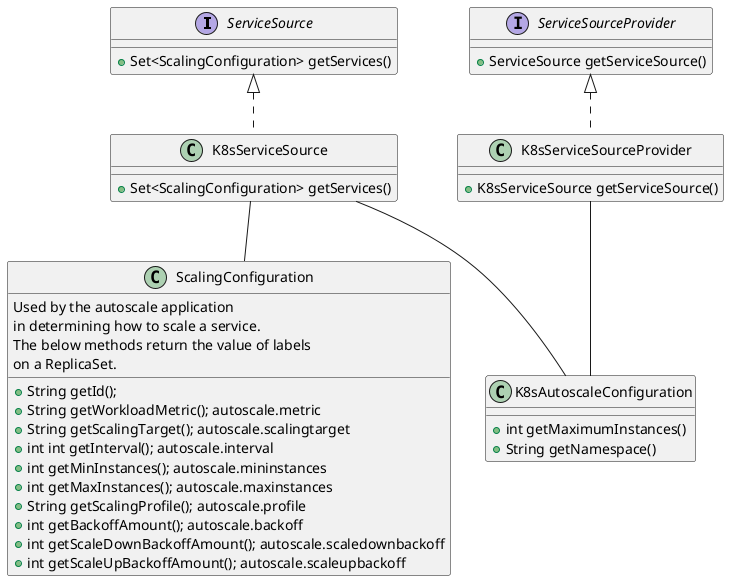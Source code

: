 @startuml

interface ServiceSource {
    + Set<ScalingConfiguration> getServices()
}

interface ServiceSourceProvider {
     + ServiceSource getServiceSource()
}

class K8sServiceSourceProvider {
    + K8sServiceSource getServiceSource()
}
class K8sServiceSource {
    +  Set<ScalingConfiguration> getServices()
}

class ScalingConfiguration {
    Used by the autoscale application
    in determining how to scale a service.
    The below methods return the value of labels
    on a ReplicaSet.
    + String getId();
    + String getWorkloadMetric(); autoscale.metric
    + String getScalingTarget(); autoscale.scalingtarget
    + int int getInterval(); autoscale.interval
    + int getMinInstances(); autoscale.mininstances
    + int getMaxInstances(); autoscale.maxinstances  
    + String getScalingProfile(); autoscale.profile
    + int getBackoffAmount(); autoscale.backoff
    + int getScaleDownBackoffAmount(); autoscale.scaledownbackoff
    + int getScaleUpBackoffAmount(); autoscale.scaleupbackoff
}

class K8sAutoscaleConfiguration {
 + int getMaximumInstances()
 + String getNamespace()
}

K8sServiceSource -- ScalingConfiguration
K8sServiceSource -- K8sAutoscaleConfiguration
K8sServiceSourceProvider -- K8sAutoscaleConfiguration
ServiceSource <|.. K8sServiceSource
ServiceSourceProvider <|.. K8sServiceSourceProvider

@enduml